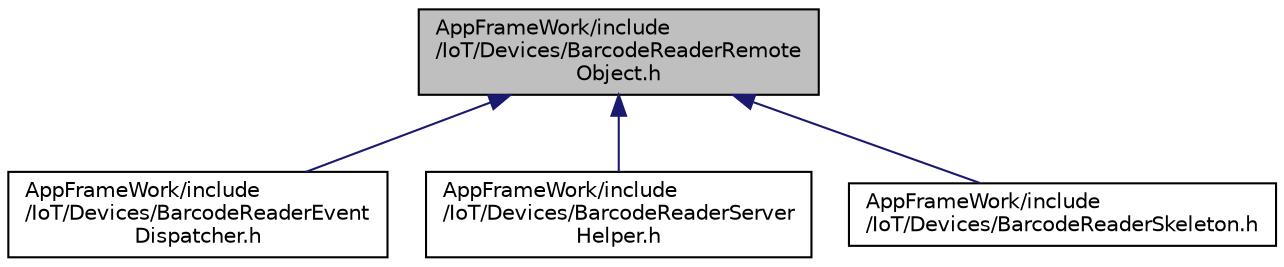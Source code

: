 digraph "AppFrameWork/include/IoT/Devices/BarcodeReaderRemoteObject.h"
{
 // LATEX_PDF_SIZE
  edge [fontname="Helvetica",fontsize="10",labelfontname="Helvetica",labelfontsize="10"];
  node [fontname="Helvetica",fontsize="10",shape=record];
  Node1 [label="AppFrameWork/include\l/IoT/Devices/BarcodeReaderRemote\lObject.h",height=0.2,width=0.4,color="black", fillcolor="grey75", style="filled", fontcolor="black",tooltip=" "];
  Node1 -> Node2 [dir="back",color="midnightblue",fontsize="10",style="solid"];
  Node2 [label="AppFrameWork/include\l/IoT/Devices/BarcodeReaderEvent\lDispatcher.h",height=0.2,width=0.4,color="black", fillcolor="white", style="filled",URL="$BarcodeReaderEventDispatcher_8h.html",tooltip=" "];
  Node1 -> Node3 [dir="back",color="midnightblue",fontsize="10",style="solid"];
  Node3 [label="AppFrameWork/include\l/IoT/Devices/BarcodeReaderServer\lHelper.h",height=0.2,width=0.4,color="black", fillcolor="white", style="filled",URL="$BarcodeReaderServerHelper_8h.html",tooltip=" "];
  Node1 -> Node4 [dir="back",color="midnightblue",fontsize="10",style="solid"];
  Node4 [label="AppFrameWork/include\l/IoT/Devices/BarcodeReaderSkeleton.h",height=0.2,width=0.4,color="black", fillcolor="white", style="filled",URL="$BarcodeReaderSkeleton_8h.html",tooltip=" "];
}
